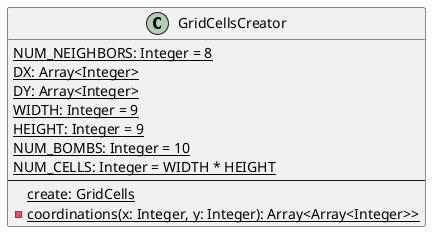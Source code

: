 @startuml GridCellsCreator Class

class GridCellsCreator {
    {static} NUM_NEIGHBORS: Integer = 8
    {static} DX: Array<Integer>
    {static} DY: Array<Integer>
    {static} WIDTH: Integer = 9
    {static} HEIGHT: Integer = 9
    {static} NUM_BOMBS: Integer = 10
    {static} NUM_CELLS: Integer = WIDTH * HEIGHT
    --
    {static} create: GridCells
    - {static} coordinations(x: Integer, y: Integer): Array<Array<Integer>>
}

@enduml